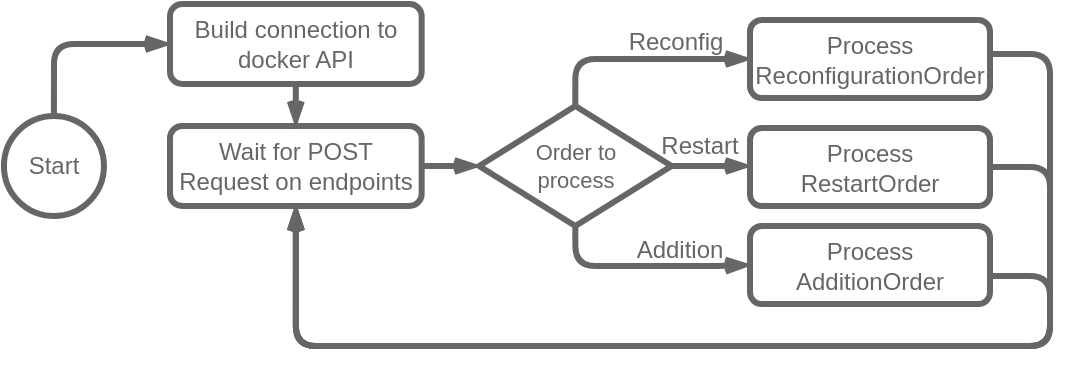 <mxfile version="22.1.16" type="device">
  <diagram name="Página-1" id="O7MBfEGZBoNdr1yW5oVu">
    <mxGraphModel dx="1434" dy="907" grid="1" gridSize="10" guides="1" tooltips="1" connect="1" arrows="1" fold="1" page="1" pageScale="1" pageWidth="827" pageHeight="1169" math="0" shadow="0">
      <root>
        <mxCell id="0" />
        <mxCell id="1" parent="0" />
        <mxCell id="24-RcjtqaWTgur0IXHR3-23" style="edgeStyle=orthogonalEdgeStyle;shape=connector;curved=0;rounded=1;orthogonalLoop=1;jettySize=auto;html=1;exitX=0.5;exitY=0;exitDx=0;exitDy=0;labelBackgroundColor=default;strokeColor=#666666;strokeWidth=3;align=center;verticalAlign=middle;fontFamily=Helvetica;fontSize=12;fontColor=#666666;endArrow=openThin;endFill=0;fillColor=#FAE5C7;entryX=0;entryY=0.5;entryDx=0;entryDy=0;" edge="1" parent="1" source="24-RcjtqaWTgur0IXHR3-19" target="24-RcjtqaWTgur0IXHR3-22">
          <mxGeometry relative="1" as="geometry" />
        </mxCell>
        <mxCell id="24-RcjtqaWTgur0IXHR3-19" value="Start" style="ellipse;whiteSpace=wrap;html=1;aspect=fixed;strokeColor=#666666;fontColor=#666666;fillColor=#FFFFFF;strokeWidth=3;" vertex="1" parent="1">
          <mxGeometry x="116.97" y="415" width="50" height="50" as="geometry" />
        </mxCell>
        <mxCell id="24-RcjtqaWTgur0IXHR3-26" style="edgeStyle=orthogonalEdgeStyle;shape=connector;curved=0;rounded=1;orthogonalLoop=1;jettySize=auto;html=1;labelBackgroundColor=default;strokeColor=#666666;strokeWidth=3;align=center;verticalAlign=middle;fontFamily=Helvetica;fontSize=12;fontColor=#666666;endArrow=openThin;endFill=0;fillColor=#FAE5C7;" edge="1" parent="1" source="24-RcjtqaWTgur0IXHR3-20" target="24-RcjtqaWTgur0IXHR3-25">
          <mxGeometry relative="1" as="geometry" />
        </mxCell>
        <mxCell id="24-RcjtqaWTgur0IXHR3-20" value="Wait for POST&lt;br&gt;Request on endpoints" style="rounded=1;whiteSpace=wrap;html=1;strokeColor=#666666;fontColor=#666666;fillColor=#FFFFFF;strokeWidth=3;" vertex="1" parent="1">
          <mxGeometry x="200" y="420" width="125.83" height="40" as="geometry" />
        </mxCell>
        <mxCell id="24-RcjtqaWTgur0IXHR3-24" style="edgeStyle=orthogonalEdgeStyle;shape=connector;curved=0;rounded=1;orthogonalLoop=1;jettySize=auto;html=1;labelBackgroundColor=default;strokeColor=#666666;strokeWidth=3;align=center;verticalAlign=middle;fontFamily=Helvetica;fontSize=12;fontColor=#666666;endArrow=openThin;endFill=0;fillColor=#FAE5C7;" edge="1" parent="1" source="24-RcjtqaWTgur0IXHR3-22" target="24-RcjtqaWTgur0IXHR3-20">
          <mxGeometry relative="1" as="geometry" />
        </mxCell>
        <mxCell id="24-RcjtqaWTgur0IXHR3-22" value="Build connection to docker API" style="rounded=1;whiteSpace=wrap;html=1;strokeColor=#666666;fontColor=#666666;fillColor=#FFFFFF;strokeWidth=3;" vertex="1" parent="1">
          <mxGeometry x="200" y="359" width="125.83" height="40" as="geometry" />
        </mxCell>
        <mxCell id="24-RcjtqaWTgur0IXHR3-31" style="edgeStyle=orthogonalEdgeStyle;shape=connector;curved=0;rounded=1;orthogonalLoop=1;jettySize=auto;html=1;labelBackgroundColor=default;strokeColor=#666666;strokeWidth=3;align=center;verticalAlign=middle;fontFamily=Helvetica;fontSize=12;fontColor=#666666;endArrow=openThin;endFill=0;fillColor=#FAE5C7;exitX=0.5;exitY=0;exitDx=0;exitDy=0;entryX=0;entryY=0.5;entryDx=0;entryDy=0;" edge="1" parent="1" source="24-RcjtqaWTgur0IXHR3-25" target="24-RcjtqaWTgur0IXHR3-29">
          <mxGeometry relative="1" as="geometry" />
        </mxCell>
        <mxCell id="24-RcjtqaWTgur0IXHR3-33" style="edgeStyle=orthogonalEdgeStyle;shape=connector;curved=0;rounded=1;orthogonalLoop=1;jettySize=auto;html=1;exitX=1;exitY=0.5;exitDx=0;exitDy=0;entryX=0;entryY=0.5;entryDx=0;entryDy=0;labelBackgroundColor=default;strokeColor=#666666;strokeWidth=3;align=center;verticalAlign=middle;fontFamily=Helvetica;fontSize=12;fontColor=#666666;endArrow=openThin;endFill=0;fillColor=#FAE5C7;" edge="1" parent="1" source="24-RcjtqaWTgur0IXHR3-25" target="24-RcjtqaWTgur0IXHR3-27">
          <mxGeometry relative="1" as="geometry" />
        </mxCell>
        <mxCell id="24-RcjtqaWTgur0IXHR3-34" style="edgeStyle=orthogonalEdgeStyle;shape=connector;curved=0;rounded=1;orthogonalLoop=1;jettySize=auto;html=1;exitX=0.5;exitY=1;exitDx=0;exitDy=0;entryX=0;entryY=0.5;entryDx=0;entryDy=0;labelBackgroundColor=default;strokeColor=#666666;strokeWidth=3;align=center;verticalAlign=middle;fontFamily=Helvetica;fontSize=12;fontColor=#666666;endArrow=openThin;endFill=0;fillColor=#FAE5C7;" edge="1" parent="1" source="24-RcjtqaWTgur0IXHR3-25" target="24-RcjtqaWTgur0IXHR3-30">
          <mxGeometry relative="1" as="geometry" />
        </mxCell>
        <mxCell id="24-RcjtqaWTgur0IXHR3-25" value="Order to &lt;br&gt;process" style="rhombus;whiteSpace=wrap;html=1;rounded=0;strokeColor=#666666;strokeWidth=3;align=center;verticalAlign=middle;fontFamily=Helvetica;fontSize=11;fontColor=#666666;fillColor=#FFFFFF;spacingTop=-1;" vertex="1" parent="1">
          <mxGeometry x="354.57" y="410" width="96.19" height="60" as="geometry" />
        </mxCell>
        <mxCell id="24-RcjtqaWTgur0IXHR3-39" style="edgeStyle=orthogonalEdgeStyle;shape=connector;curved=0;rounded=1;orthogonalLoop=1;jettySize=auto;html=1;entryX=0.5;entryY=1;entryDx=0;entryDy=0;labelBackgroundColor=default;strokeColor=#666666;strokeWidth=3;align=center;verticalAlign=middle;fontFamily=Helvetica;fontSize=12;fontColor=#666666;endArrow=openThin;endFill=0;fillColor=#FAE5C7;exitX=1;exitY=0.5;exitDx=0;exitDy=0;" edge="1" parent="1" source="24-RcjtqaWTgur0IXHR3-27" target="24-RcjtqaWTgur0IXHR3-20">
          <mxGeometry relative="1" as="geometry">
            <Array as="points">
              <mxPoint x="640" y="441" />
              <mxPoint x="640" y="530" />
              <mxPoint x="263" y="530" />
            </Array>
          </mxGeometry>
        </mxCell>
        <mxCell id="24-RcjtqaWTgur0IXHR3-27" value="Process &lt;br&gt;RestartOrder" style="rounded=1;whiteSpace=wrap;html=1;strokeColor=#666666;fontColor=#666666;fillColor=#FFFFFF;strokeWidth=3;" vertex="1" parent="1">
          <mxGeometry x="490" y="421" width="120" height="39" as="geometry" />
        </mxCell>
        <mxCell id="24-RcjtqaWTgur0IXHR3-38" style="edgeStyle=orthogonalEdgeStyle;shape=connector;curved=0;rounded=1;orthogonalLoop=1;jettySize=auto;html=1;entryX=0.5;entryY=1;entryDx=0;entryDy=0;labelBackgroundColor=default;strokeColor=#666666;strokeWidth=3;align=center;verticalAlign=middle;fontFamily=Helvetica;fontSize=12;fontColor=#666666;endArrow=openThin;endFill=0;fillColor=#FAE5C7;" edge="1" parent="1" source="24-RcjtqaWTgur0IXHR3-29" target="24-RcjtqaWTgur0IXHR3-20">
          <mxGeometry relative="1" as="geometry">
            <Array as="points">
              <mxPoint x="640" y="384" />
              <mxPoint x="640" y="530" />
              <mxPoint x="263" y="530" />
            </Array>
          </mxGeometry>
        </mxCell>
        <mxCell id="24-RcjtqaWTgur0IXHR3-29" value="Process ReconfigurationOrder" style="rounded=1;whiteSpace=wrap;html=1;strokeColor=#666666;fontColor=#666666;fillColor=#FFFFFF;strokeWidth=3;" vertex="1" parent="1">
          <mxGeometry x="490" y="367" width="120" height="39" as="geometry" />
        </mxCell>
        <mxCell id="24-RcjtqaWTgur0IXHR3-40" style="edgeStyle=orthogonalEdgeStyle;shape=connector;curved=0;rounded=1;orthogonalLoop=1;jettySize=auto;html=1;labelBackgroundColor=default;strokeColor=#666666;strokeWidth=3;align=center;verticalAlign=middle;fontFamily=Helvetica;fontSize=12;fontColor=#666666;endArrow=openThin;endFill=0;fillColor=#FAE5C7;" edge="1" parent="1" source="24-RcjtqaWTgur0IXHR3-30" target="24-RcjtqaWTgur0IXHR3-20">
          <mxGeometry relative="1" as="geometry">
            <Array as="points">
              <mxPoint x="640" y="495" />
              <mxPoint x="640" y="530" />
              <mxPoint x="263" y="530" />
            </Array>
          </mxGeometry>
        </mxCell>
        <mxCell id="24-RcjtqaWTgur0IXHR3-30" value="Process AdditionOrder" style="rounded=1;whiteSpace=wrap;html=1;strokeColor=#666666;fontColor=#666666;fillColor=#FFFFFF;strokeWidth=3;" vertex="1" parent="1">
          <mxGeometry x="490" y="470" width="120" height="39" as="geometry" />
        </mxCell>
        <mxCell id="24-RcjtqaWTgur0IXHR3-35" value="Restart" style="text;html=1;strokeColor=none;fillColor=none;align=center;verticalAlign=middle;whiteSpace=wrap;rounded=0;fontSize=12;fontFamily=Helvetica;fontColor=#666666;" vertex="1" parent="1">
          <mxGeometry x="446.73" y="420" width="36.25" height="20" as="geometry" />
        </mxCell>
        <mxCell id="24-RcjtqaWTgur0IXHR3-36" value="Reconfig" style="text;html=1;strokeColor=none;fillColor=none;align=center;verticalAlign=middle;whiteSpace=wrap;rounded=0;fontSize=12;fontFamily=Helvetica;fontColor=#666666;" vertex="1" parent="1">
          <mxGeometry x="434.89" y="368" width="36.25" height="20" as="geometry" />
        </mxCell>
        <mxCell id="24-RcjtqaWTgur0IXHR3-37" value="Addition" style="text;html=1;strokeColor=none;fillColor=none;align=center;verticalAlign=middle;whiteSpace=wrap;rounded=0;fontSize=12;fontFamily=Helvetica;fontColor=#666666;" vertex="1" parent="1">
          <mxGeometry x="402.73" y="472" width="104.25" height="20" as="geometry" />
        </mxCell>
      </root>
    </mxGraphModel>
  </diagram>
</mxfile>
